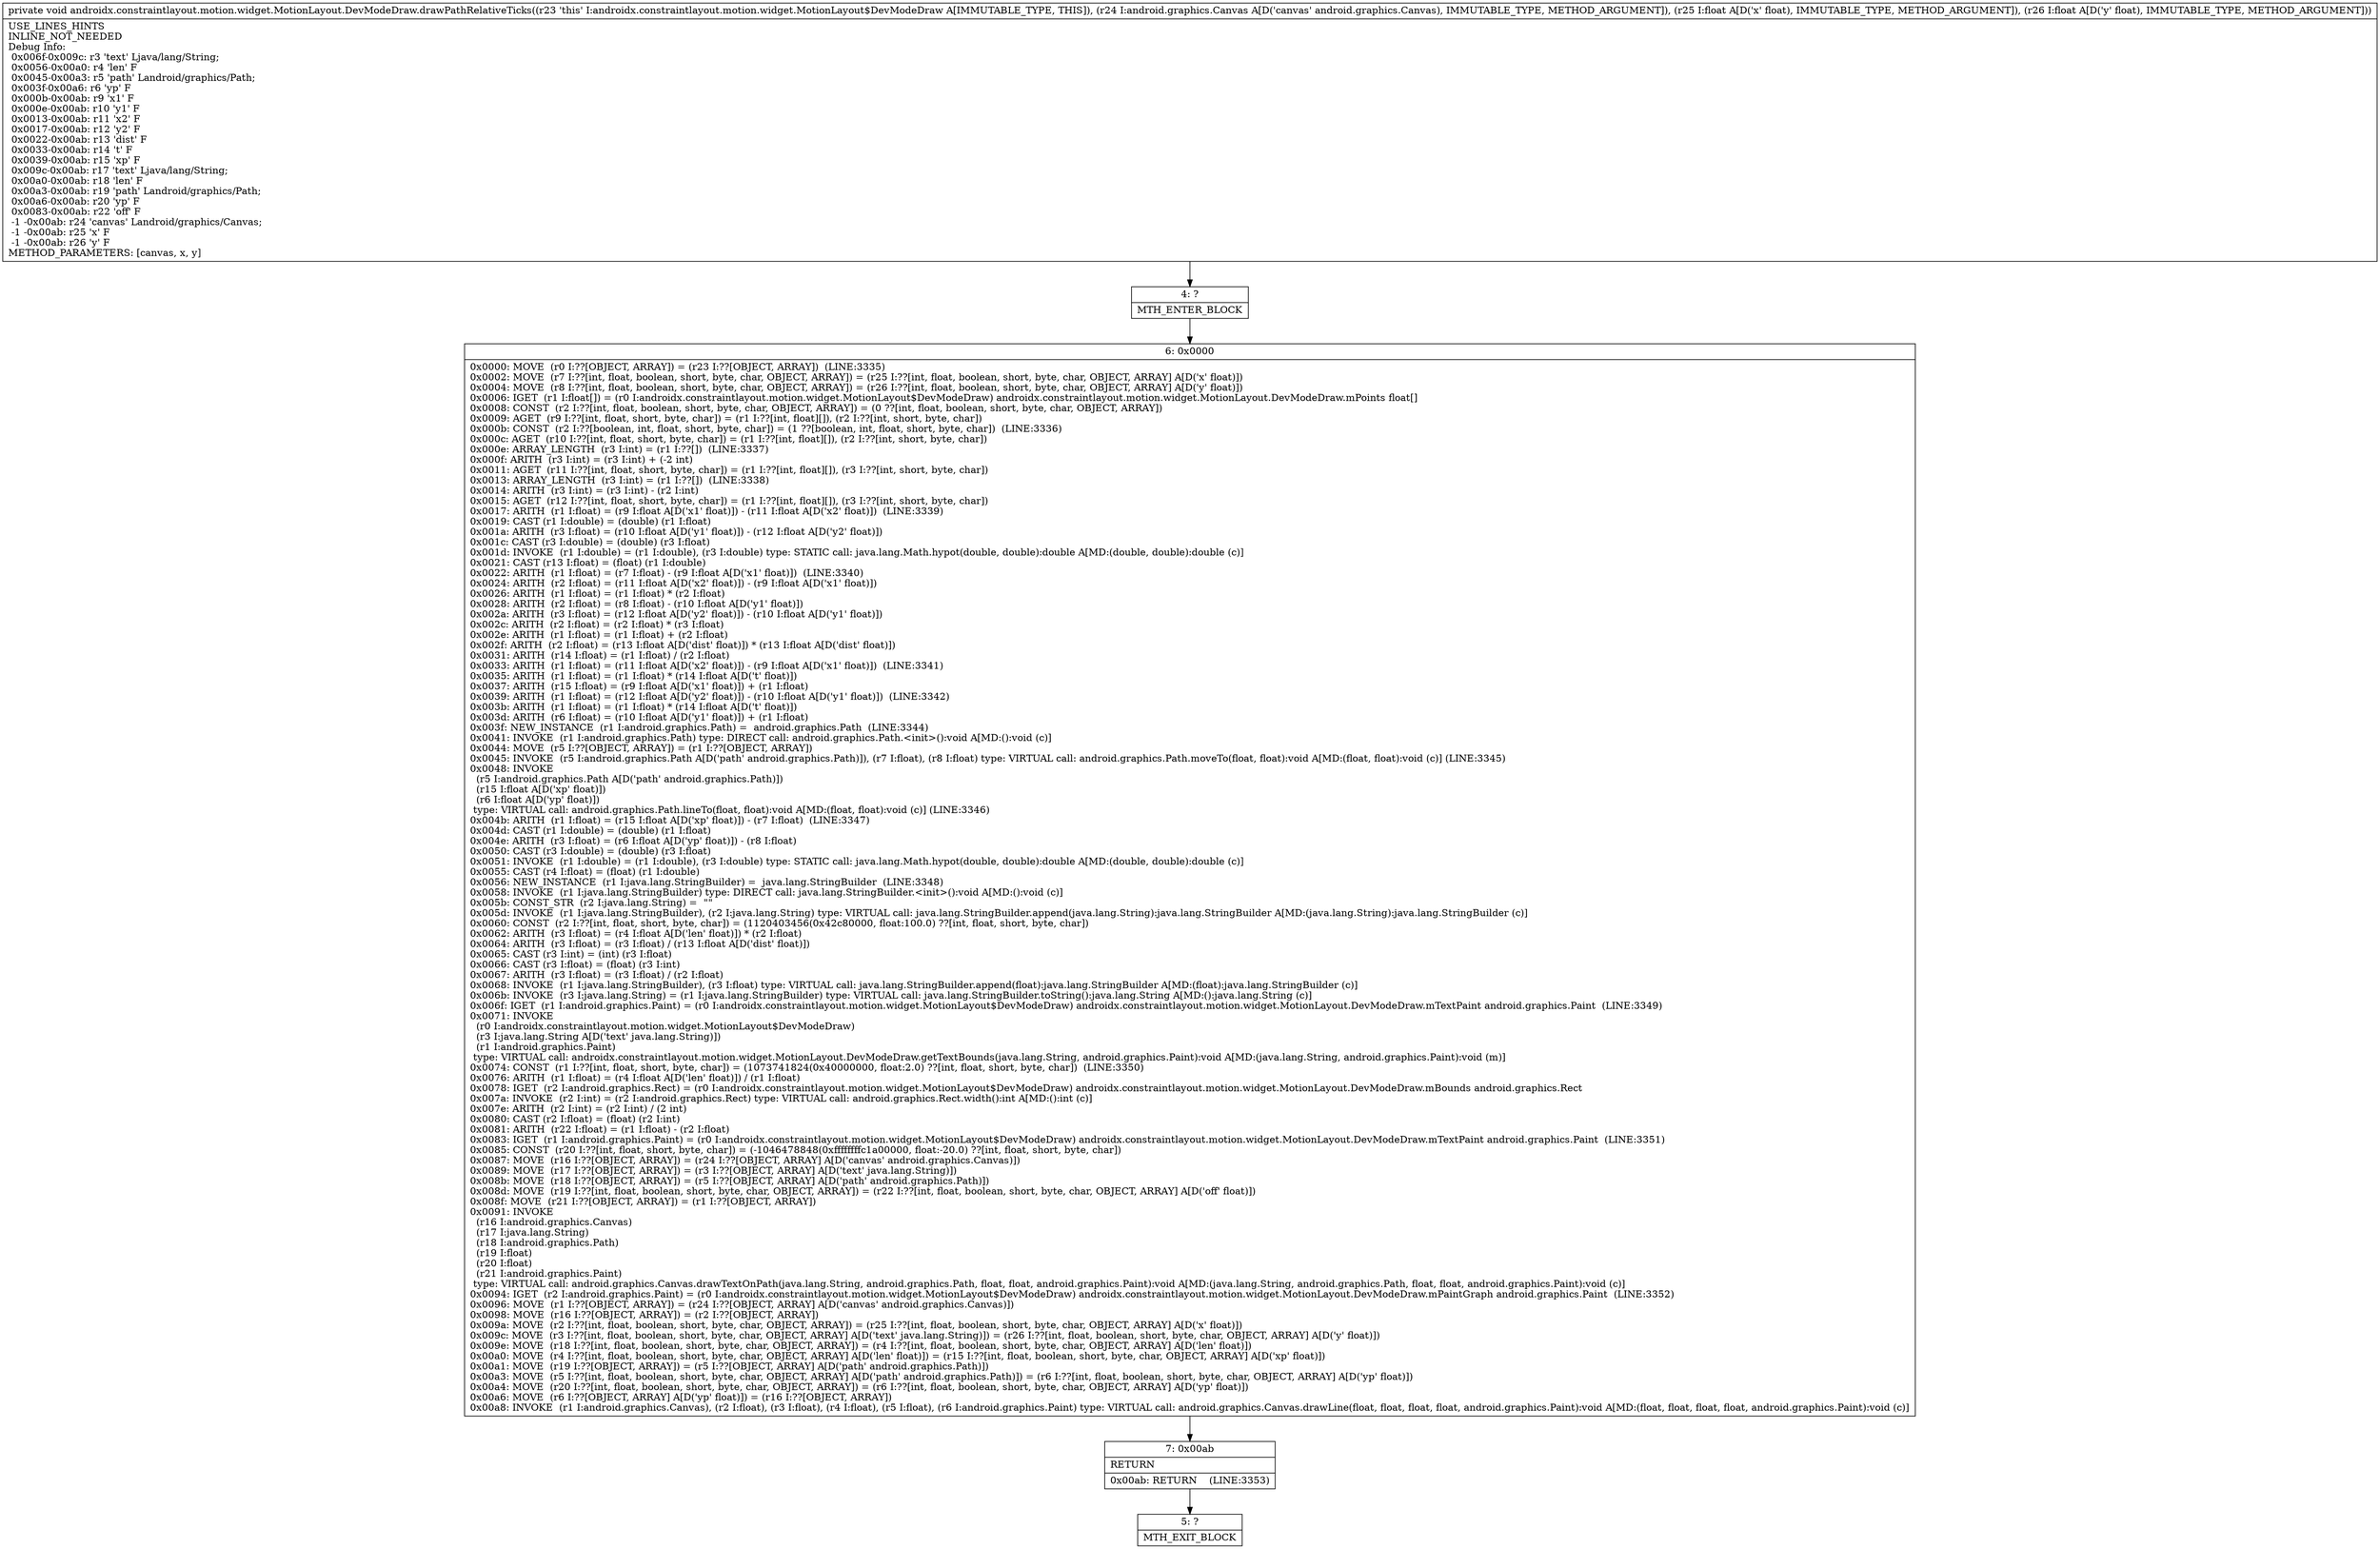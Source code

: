 digraph "CFG forandroidx.constraintlayout.motion.widget.MotionLayout.DevModeDraw.drawPathRelativeTicks(Landroid\/graphics\/Canvas;FF)V" {
Node_4 [shape=record,label="{4\:\ ?|MTH_ENTER_BLOCK\l}"];
Node_6 [shape=record,label="{6\:\ 0x0000|0x0000: MOVE  (r0 I:??[OBJECT, ARRAY]) = (r23 I:??[OBJECT, ARRAY])  (LINE:3335)\l0x0002: MOVE  (r7 I:??[int, float, boolean, short, byte, char, OBJECT, ARRAY]) = (r25 I:??[int, float, boolean, short, byte, char, OBJECT, ARRAY] A[D('x' float)]) \l0x0004: MOVE  (r8 I:??[int, float, boolean, short, byte, char, OBJECT, ARRAY]) = (r26 I:??[int, float, boolean, short, byte, char, OBJECT, ARRAY] A[D('y' float)]) \l0x0006: IGET  (r1 I:float[]) = (r0 I:androidx.constraintlayout.motion.widget.MotionLayout$DevModeDraw) androidx.constraintlayout.motion.widget.MotionLayout.DevModeDraw.mPoints float[] \l0x0008: CONST  (r2 I:??[int, float, boolean, short, byte, char, OBJECT, ARRAY]) = (0 ??[int, float, boolean, short, byte, char, OBJECT, ARRAY]) \l0x0009: AGET  (r9 I:??[int, float, short, byte, char]) = (r1 I:??[int, float][]), (r2 I:??[int, short, byte, char]) \l0x000b: CONST  (r2 I:??[boolean, int, float, short, byte, char]) = (1 ??[boolean, int, float, short, byte, char])  (LINE:3336)\l0x000c: AGET  (r10 I:??[int, float, short, byte, char]) = (r1 I:??[int, float][]), (r2 I:??[int, short, byte, char]) \l0x000e: ARRAY_LENGTH  (r3 I:int) = (r1 I:??[])  (LINE:3337)\l0x000f: ARITH  (r3 I:int) = (r3 I:int) + (\-2 int) \l0x0011: AGET  (r11 I:??[int, float, short, byte, char]) = (r1 I:??[int, float][]), (r3 I:??[int, short, byte, char]) \l0x0013: ARRAY_LENGTH  (r3 I:int) = (r1 I:??[])  (LINE:3338)\l0x0014: ARITH  (r3 I:int) = (r3 I:int) \- (r2 I:int) \l0x0015: AGET  (r12 I:??[int, float, short, byte, char]) = (r1 I:??[int, float][]), (r3 I:??[int, short, byte, char]) \l0x0017: ARITH  (r1 I:float) = (r9 I:float A[D('x1' float)]) \- (r11 I:float A[D('x2' float)])  (LINE:3339)\l0x0019: CAST (r1 I:double) = (double) (r1 I:float) \l0x001a: ARITH  (r3 I:float) = (r10 I:float A[D('y1' float)]) \- (r12 I:float A[D('y2' float)]) \l0x001c: CAST (r3 I:double) = (double) (r3 I:float) \l0x001d: INVOKE  (r1 I:double) = (r1 I:double), (r3 I:double) type: STATIC call: java.lang.Math.hypot(double, double):double A[MD:(double, double):double (c)]\l0x0021: CAST (r13 I:float) = (float) (r1 I:double) \l0x0022: ARITH  (r1 I:float) = (r7 I:float) \- (r9 I:float A[D('x1' float)])  (LINE:3340)\l0x0024: ARITH  (r2 I:float) = (r11 I:float A[D('x2' float)]) \- (r9 I:float A[D('x1' float)]) \l0x0026: ARITH  (r1 I:float) = (r1 I:float) * (r2 I:float) \l0x0028: ARITH  (r2 I:float) = (r8 I:float) \- (r10 I:float A[D('y1' float)]) \l0x002a: ARITH  (r3 I:float) = (r12 I:float A[D('y2' float)]) \- (r10 I:float A[D('y1' float)]) \l0x002c: ARITH  (r2 I:float) = (r2 I:float) * (r3 I:float) \l0x002e: ARITH  (r1 I:float) = (r1 I:float) + (r2 I:float) \l0x002f: ARITH  (r2 I:float) = (r13 I:float A[D('dist' float)]) * (r13 I:float A[D('dist' float)]) \l0x0031: ARITH  (r14 I:float) = (r1 I:float) \/ (r2 I:float) \l0x0033: ARITH  (r1 I:float) = (r11 I:float A[D('x2' float)]) \- (r9 I:float A[D('x1' float)])  (LINE:3341)\l0x0035: ARITH  (r1 I:float) = (r1 I:float) * (r14 I:float A[D('t' float)]) \l0x0037: ARITH  (r15 I:float) = (r9 I:float A[D('x1' float)]) + (r1 I:float) \l0x0039: ARITH  (r1 I:float) = (r12 I:float A[D('y2' float)]) \- (r10 I:float A[D('y1' float)])  (LINE:3342)\l0x003b: ARITH  (r1 I:float) = (r1 I:float) * (r14 I:float A[D('t' float)]) \l0x003d: ARITH  (r6 I:float) = (r10 I:float A[D('y1' float)]) + (r1 I:float) \l0x003f: NEW_INSTANCE  (r1 I:android.graphics.Path) =  android.graphics.Path  (LINE:3344)\l0x0041: INVOKE  (r1 I:android.graphics.Path) type: DIRECT call: android.graphics.Path.\<init\>():void A[MD:():void (c)]\l0x0044: MOVE  (r5 I:??[OBJECT, ARRAY]) = (r1 I:??[OBJECT, ARRAY]) \l0x0045: INVOKE  (r5 I:android.graphics.Path A[D('path' android.graphics.Path)]), (r7 I:float), (r8 I:float) type: VIRTUAL call: android.graphics.Path.moveTo(float, float):void A[MD:(float, float):void (c)] (LINE:3345)\l0x0048: INVOKE  \l  (r5 I:android.graphics.Path A[D('path' android.graphics.Path)])\l  (r15 I:float A[D('xp' float)])\l  (r6 I:float A[D('yp' float)])\l type: VIRTUAL call: android.graphics.Path.lineTo(float, float):void A[MD:(float, float):void (c)] (LINE:3346)\l0x004b: ARITH  (r1 I:float) = (r15 I:float A[D('xp' float)]) \- (r7 I:float)  (LINE:3347)\l0x004d: CAST (r1 I:double) = (double) (r1 I:float) \l0x004e: ARITH  (r3 I:float) = (r6 I:float A[D('yp' float)]) \- (r8 I:float) \l0x0050: CAST (r3 I:double) = (double) (r3 I:float) \l0x0051: INVOKE  (r1 I:double) = (r1 I:double), (r3 I:double) type: STATIC call: java.lang.Math.hypot(double, double):double A[MD:(double, double):double (c)]\l0x0055: CAST (r4 I:float) = (float) (r1 I:double) \l0x0056: NEW_INSTANCE  (r1 I:java.lang.StringBuilder) =  java.lang.StringBuilder  (LINE:3348)\l0x0058: INVOKE  (r1 I:java.lang.StringBuilder) type: DIRECT call: java.lang.StringBuilder.\<init\>():void A[MD:():void (c)]\l0x005b: CONST_STR  (r2 I:java.lang.String) =  \"\" \l0x005d: INVOKE  (r1 I:java.lang.StringBuilder), (r2 I:java.lang.String) type: VIRTUAL call: java.lang.StringBuilder.append(java.lang.String):java.lang.StringBuilder A[MD:(java.lang.String):java.lang.StringBuilder (c)]\l0x0060: CONST  (r2 I:??[int, float, short, byte, char]) = (1120403456(0x42c80000, float:100.0) ??[int, float, short, byte, char]) \l0x0062: ARITH  (r3 I:float) = (r4 I:float A[D('len' float)]) * (r2 I:float) \l0x0064: ARITH  (r3 I:float) = (r3 I:float) \/ (r13 I:float A[D('dist' float)]) \l0x0065: CAST (r3 I:int) = (int) (r3 I:float) \l0x0066: CAST (r3 I:float) = (float) (r3 I:int) \l0x0067: ARITH  (r3 I:float) = (r3 I:float) \/ (r2 I:float) \l0x0068: INVOKE  (r1 I:java.lang.StringBuilder), (r3 I:float) type: VIRTUAL call: java.lang.StringBuilder.append(float):java.lang.StringBuilder A[MD:(float):java.lang.StringBuilder (c)]\l0x006b: INVOKE  (r3 I:java.lang.String) = (r1 I:java.lang.StringBuilder) type: VIRTUAL call: java.lang.StringBuilder.toString():java.lang.String A[MD:():java.lang.String (c)]\l0x006f: IGET  (r1 I:android.graphics.Paint) = (r0 I:androidx.constraintlayout.motion.widget.MotionLayout$DevModeDraw) androidx.constraintlayout.motion.widget.MotionLayout.DevModeDraw.mTextPaint android.graphics.Paint  (LINE:3349)\l0x0071: INVOKE  \l  (r0 I:androidx.constraintlayout.motion.widget.MotionLayout$DevModeDraw)\l  (r3 I:java.lang.String A[D('text' java.lang.String)])\l  (r1 I:android.graphics.Paint)\l type: VIRTUAL call: androidx.constraintlayout.motion.widget.MotionLayout.DevModeDraw.getTextBounds(java.lang.String, android.graphics.Paint):void A[MD:(java.lang.String, android.graphics.Paint):void (m)]\l0x0074: CONST  (r1 I:??[int, float, short, byte, char]) = (1073741824(0x40000000, float:2.0) ??[int, float, short, byte, char])  (LINE:3350)\l0x0076: ARITH  (r1 I:float) = (r4 I:float A[D('len' float)]) \/ (r1 I:float) \l0x0078: IGET  (r2 I:android.graphics.Rect) = (r0 I:androidx.constraintlayout.motion.widget.MotionLayout$DevModeDraw) androidx.constraintlayout.motion.widget.MotionLayout.DevModeDraw.mBounds android.graphics.Rect \l0x007a: INVOKE  (r2 I:int) = (r2 I:android.graphics.Rect) type: VIRTUAL call: android.graphics.Rect.width():int A[MD:():int (c)]\l0x007e: ARITH  (r2 I:int) = (r2 I:int) \/ (2 int) \l0x0080: CAST (r2 I:float) = (float) (r2 I:int) \l0x0081: ARITH  (r22 I:float) = (r1 I:float) \- (r2 I:float) \l0x0083: IGET  (r1 I:android.graphics.Paint) = (r0 I:androidx.constraintlayout.motion.widget.MotionLayout$DevModeDraw) androidx.constraintlayout.motion.widget.MotionLayout.DevModeDraw.mTextPaint android.graphics.Paint  (LINE:3351)\l0x0085: CONST  (r20 I:??[int, float, short, byte, char]) = (\-1046478848(0xffffffffc1a00000, float:\-20.0) ??[int, float, short, byte, char]) \l0x0087: MOVE  (r16 I:??[OBJECT, ARRAY]) = (r24 I:??[OBJECT, ARRAY] A[D('canvas' android.graphics.Canvas)]) \l0x0089: MOVE  (r17 I:??[OBJECT, ARRAY]) = (r3 I:??[OBJECT, ARRAY] A[D('text' java.lang.String)]) \l0x008b: MOVE  (r18 I:??[OBJECT, ARRAY]) = (r5 I:??[OBJECT, ARRAY] A[D('path' android.graphics.Path)]) \l0x008d: MOVE  (r19 I:??[int, float, boolean, short, byte, char, OBJECT, ARRAY]) = (r22 I:??[int, float, boolean, short, byte, char, OBJECT, ARRAY] A[D('off' float)]) \l0x008f: MOVE  (r21 I:??[OBJECT, ARRAY]) = (r1 I:??[OBJECT, ARRAY]) \l0x0091: INVOKE  \l  (r16 I:android.graphics.Canvas)\l  (r17 I:java.lang.String)\l  (r18 I:android.graphics.Path)\l  (r19 I:float)\l  (r20 I:float)\l  (r21 I:android.graphics.Paint)\l type: VIRTUAL call: android.graphics.Canvas.drawTextOnPath(java.lang.String, android.graphics.Path, float, float, android.graphics.Paint):void A[MD:(java.lang.String, android.graphics.Path, float, float, android.graphics.Paint):void (c)]\l0x0094: IGET  (r2 I:android.graphics.Paint) = (r0 I:androidx.constraintlayout.motion.widget.MotionLayout$DevModeDraw) androidx.constraintlayout.motion.widget.MotionLayout.DevModeDraw.mPaintGraph android.graphics.Paint  (LINE:3352)\l0x0096: MOVE  (r1 I:??[OBJECT, ARRAY]) = (r24 I:??[OBJECT, ARRAY] A[D('canvas' android.graphics.Canvas)]) \l0x0098: MOVE  (r16 I:??[OBJECT, ARRAY]) = (r2 I:??[OBJECT, ARRAY]) \l0x009a: MOVE  (r2 I:??[int, float, boolean, short, byte, char, OBJECT, ARRAY]) = (r25 I:??[int, float, boolean, short, byte, char, OBJECT, ARRAY] A[D('x' float)]) \l0x009c: MOVE  (r3 I:??[int, float, boolean, short, byte, char, OBJECT, ARRAY] A[D('text' java.lang.String)]) = (r26 I:??[int, float, boolean, short, byte, char, OBJECT, ARRAY] A[D('y' float)]) \l0x009e: MOVE  (r18 I:??[int, float, boolean, short, byte, char, OBJECT, ARRAY]) = (r4 I:??[int, float, boolean, short, byte, char, OBJECT, ARRAY] A[D('len' float)]) \l0x00a0: MOVE  (r4 I:??[int, float, boolean, short, byte, char, OBJECT, ARRAY] A[D('len' float)]) = (r15 I:??[int, float, boolean, short, byte, char, OBJECT, ARRAY] A[D('xp' float)]) \l0x00a1: MOVE  (r19 I:??[OBJECT, ARRAY]) = (r5 I:??[OBJECT, ARRAY] A[D('path' android.graphics.Path)]) \l0x00a3: MOVE  (r5 I:??[int, float, boolean, short, byte, char, OBJECT, ARRAY] A[D('path' android.graphics.Path)]) = (r6 I:??[int, float, boolean, short, byte, char, OBJECT, ARRAY] A[D('yp' float)]) \l0x00a4: MOVE  (r20 I:??[int, float, boolean, short, byte, char, OBJECT, ARRAY]) = (r6 I:??[int, float, boolean, short, byte, char, OBJECT, ARRAY] A[D('yp' float)]) \l0x00a6: MOVE  (r6 I:??[OBJECT, ARRAY] A[D('yp' float)]) = (r16 I:??[OBJECT, ARRAY]) \l0x00a8: INVOKE  (r1 I:android.graphics.Canvas), (r2 I:float), (r3 I:float), (r4 I:float), (r5 I:float), (r6 I:android.graphics.Paint) type: VIRTUAL call: android.graphics.Canvas.drawLine(float, float, float, float, android.graphics.Paint):void A[MD:(float, float, float, float, android.graphics.Paint):void (c)]\l}"];
Node_7 [shape=record,label="{7\:\ 0x00ab|RETURN\l|0x00ab: RETURN    (LINE:3353)\l}"];
Node_5 [shape=record,label="{5\:\ ?|MTH_EXIT_BLOCK\l}"];
MethodNode[shape=record,label="{private void androidx.constraintlayout.motion.widget.MotionLayout.DevModeDraw.drawPathRelativeTicks((r23 'this' I:androidx.constraintlayout.motion.widget.MotionLayout$DevModeDraw A[IMMUTABLE_TYPE, THIS]), (r24 I:android.graphics.Canvas A[D('canvas' android.graphics.Canvas), IMMUTABLE_TYPE, METHOD_ARGUMENT]), (r25 I:float A[D('x' float), IMMUTABLE_TYPE, METHOD_ARGUMENT]), (r26 I:float A[D('y' float), IMMUTABLE_TYPE, METHOD_ARGUMENT]))  | USE_LINES_HINTS\lINLINE_NOT_NEEDED\lDebug Info:\l  0x006f\-0x009c: r3 'text' Ljava\/lang\/String;\l  0x0056\-0x00a0: r4 'len' F\l  0x0045\-0x00a3: r5 'path' Landroid\/graphics\/Path;\l  0x003f\-0x00a6: r6 'yp' F\l  0x000b\-0x00ab: r9 'x1' F\l  0x000e\-0x00ab: r10 'y1' F\l  0x0013\-0x00ab: r11 'x2' F\l  0x0017\-0x00ab: r12 'y2' F\l  0x0022\-0x00ab: r13 'dist' F\l  0x0033\-0x00ab: r14 't' F\l  0x0039\-0x00ab: r15 'xp' F\l  0x009c\-0x00ab: r17 'text' Ljava\/lang\/String;\l  0x00a0\-0x00ab: r18 'len' F\l  0x00a3\-0x00ab: r19 'path' Landroid\/graphics\/Path;\l  0x00a6\-0x00ab: r20 'yp' F\l  0x0083\-0x00ab: r22 'off' F\l  \-1 \-0x00ab: r24 'canvas' Landroid\/graphics\/Canvas;\l  \-1 \-0x00ab: r25 'x' F\l  \-1 \-0x00ab: r26 'y' F\lMETHOD_PARAMETERS: [canvas, x, y]\l}"];
MethodNode -> Node_4;Node_4 -> Node_6;
Node_6 -> Node_7;
Node_7 -> Node_5;
}

